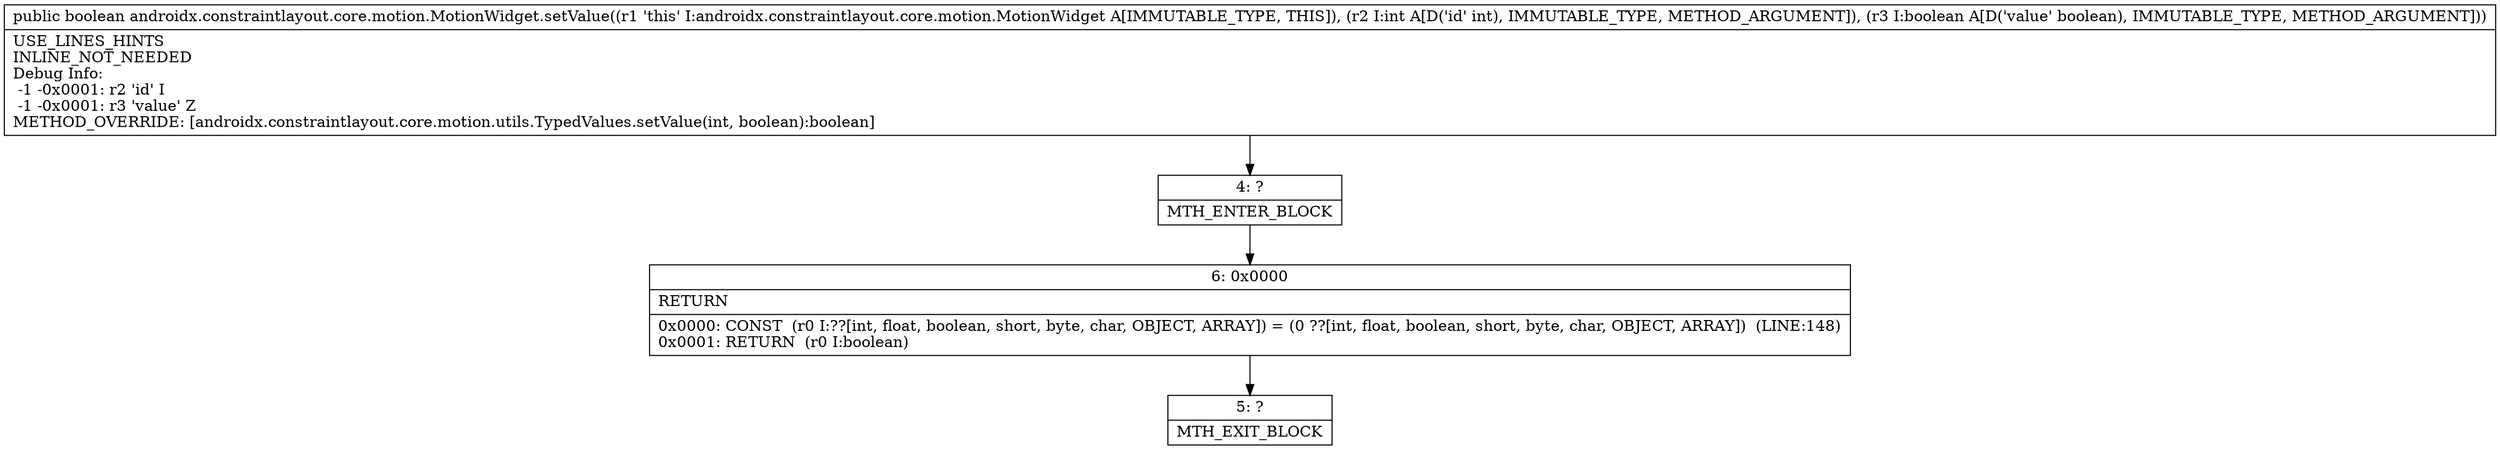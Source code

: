 digraph "CFG forandroidx.constraintlayout.core.motion.MotionWidget.setValue(IZ)Z" {
Node_4 [shape=record,label="{4\:\ ?|MTH_ENTER_BLOCK\l}"];
Node_6 [shape=record,label="{6\:\ 0x0000|RETURN\l|0x0000: CONST  (r0 I:??[int, float, boolean, short, byte, char, OBJECT, ARRAY]) = (0 ??[int, float, boolean, short, byte, char, OBJECT, ARRAY])  (LINE:148)\l0x0001: RETURN  (r0 I:boolean) \l}"];
Node_5 [shape=record,label="{5\:\ ?|MTH_EXIT_BLOCK\l}"];
MethodNode[shape=record,label="{public boolean androidx.constraintlayout.core.motion.MotionWidget.setValue((r1 'this' I:androidx.constraintlayout.core.motion.MotionWidget A[IMMUTABLE_TYPE, THIS]), (r2 I:int A[D('id' int), IMMUTABLE_TYPE, METHOD_ARGUMENT]), (r3 I:boolean A[D('value' boolean), IMMUTABLE_TYPE, METHOD_ARGUMENT]))  | USE_LINES_HINTS\lINLINE_NOT_NEEDED\lDebug Info:\l  \-1 \-0x0001: r2 'id' I\l  \-1 \-0x0001: r3 'value' Z\lMETHOD_OVERRIDE: [androidx.constraintlayout.core.motion.utils.TypedValues.setValue(int, boolean):boolean]\l}"];
MethodNode -> Node_4;Node_4 -> Node_6;
Node_6 -> Node_5;
}

